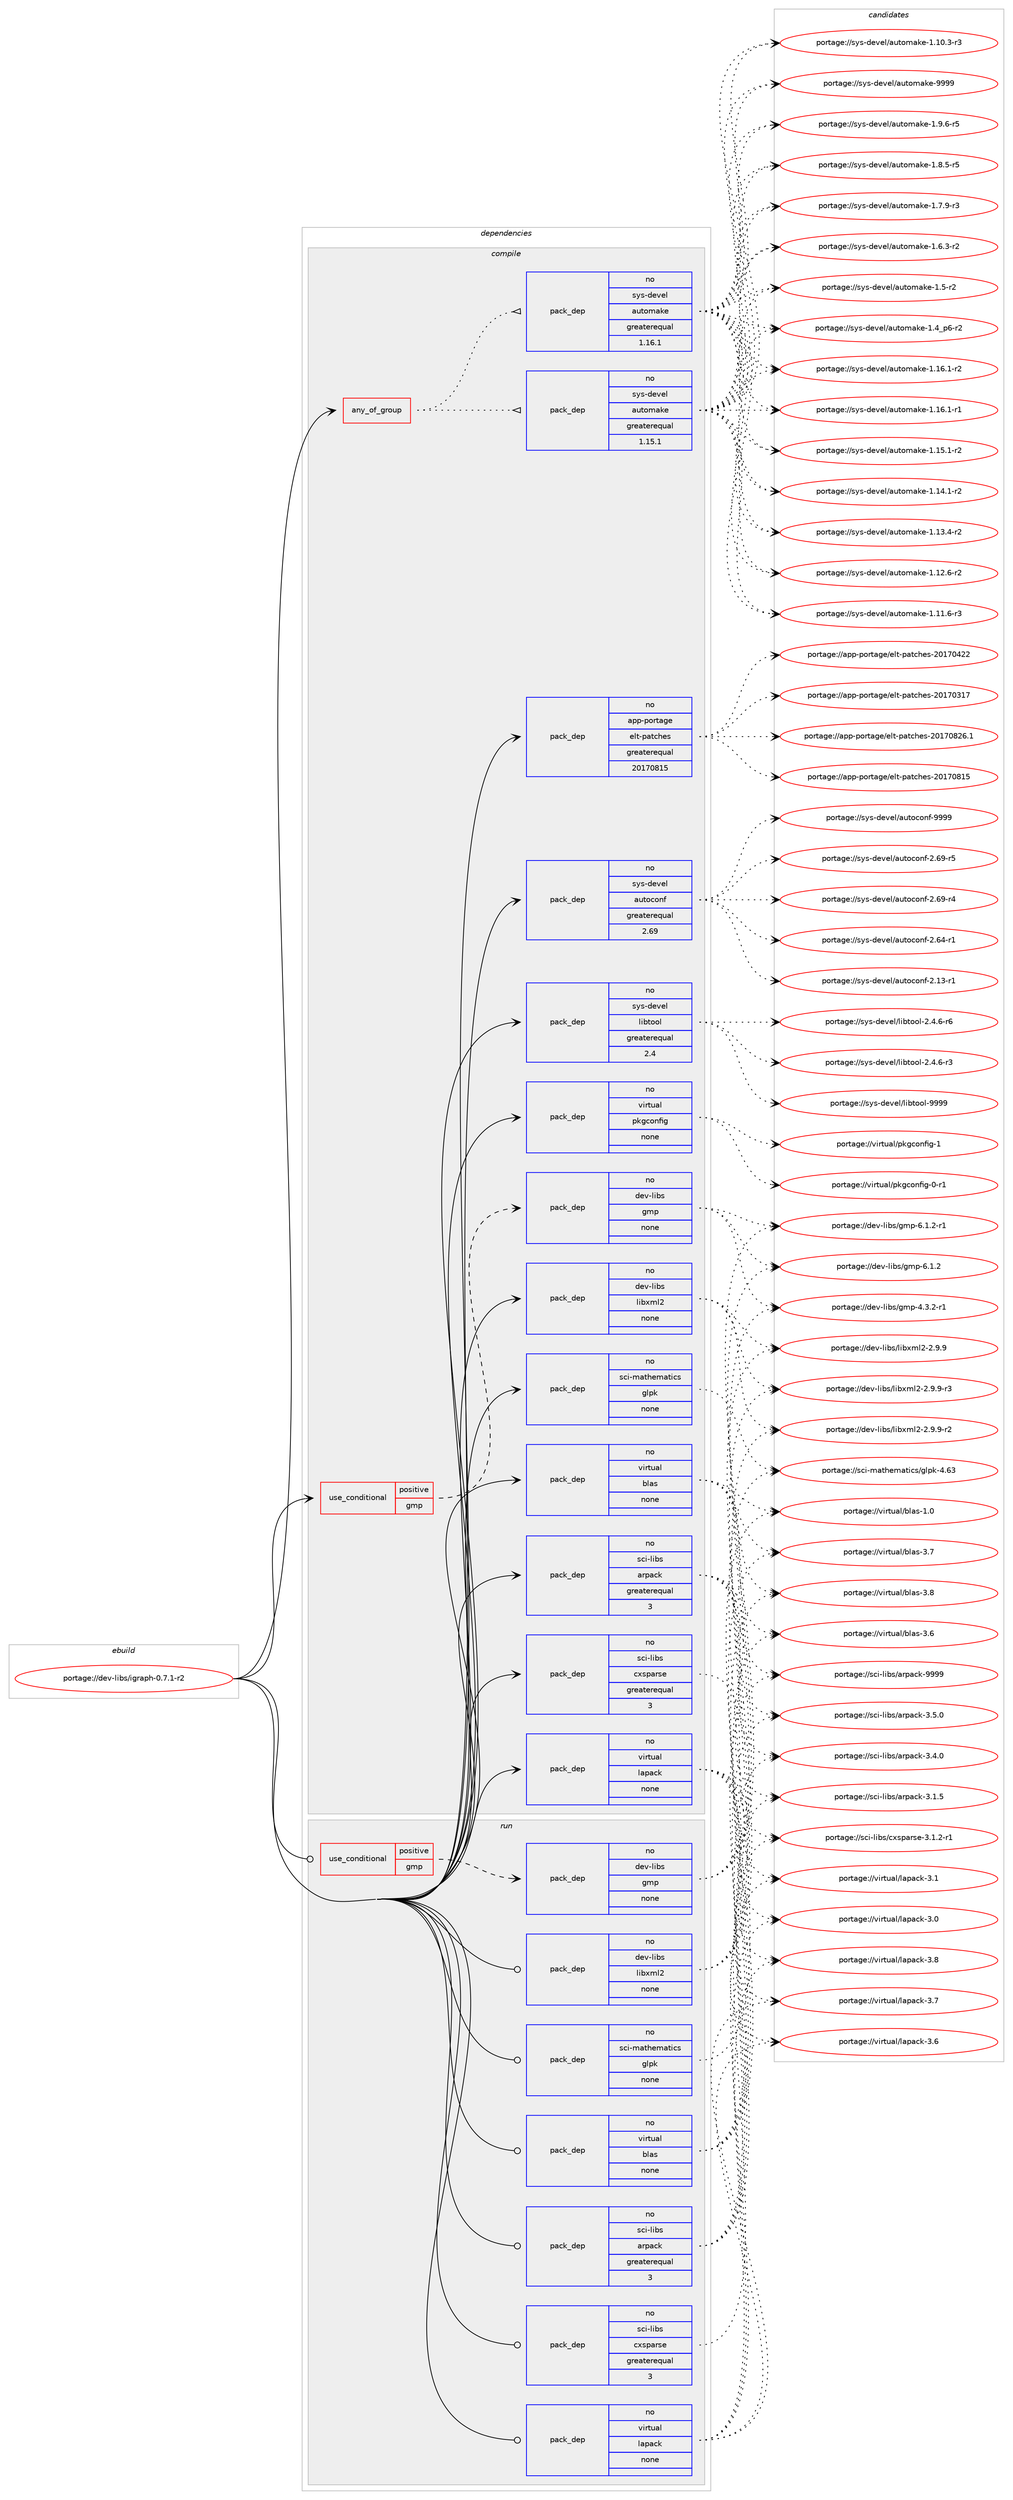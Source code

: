 digraph prolog {

# *************
# Graph options
# *************

newrank=true;
concentrate=true;
compound=true;
graph [rankdir=LR,fontname=Helvetica,fontsize=10,ranksep=1.5];#, ranksep=2.5, nodesep=0.2];
edge  [arrowhead=vee];
node  [fontname=Helvetica,fontsize=10];

# **********
# The ebuild
# **********

subgraph cluster_leftcol {
color=gray;
label=<<i>ebuild</i>>;
id [label="portage://dev-libs/igraph-0.7.1-r2", color=red, width=4, href="../dev-libs/igraph-0.7.1-r2.svg"];
}

# ****************
# The dependencies
# ****************

subgraph cluster_midcol {
color=gray;
label=<<i>dependencies</i>>;
subgraph cluster_compile {
fillcolor="#eeeeee";
style=filled;
label=<<i>compile</i>>;
subgraph any5097 {
dependency514103 [label=<<TABLE BORDER="0" CELLBORDER="1" CELLSPACING="0" CELLPADDING="4"><TR><TD CELLPADDING="10">any_of_group</TD></TR></TABLE>>, shape=none, color=red];subgraph pack383122 {
dependency514104 [label=<<TABLE BORDER="0" CELLBORDER="1" CELLSPACING="0" CELLPADDING="4" WIDTH="220"><TR><TD ROWSPAN="6" CELLPADDING="30">pack_dep</TD></TR><TR><TD WIDTH="110">no</TD></TR><TR><TD>sys-devel</TD></TR><TR><TD>automake</TD></TR><TR><TD>greaterequal</TD></TR><TR><TD>1.16.1</TD></TR></TABLE>>, shape=none, color=blue];
}
dependency514103:e -> dependency514104:w [weight=20,style="dotted",arrowhead="oinv"];
subgraph pack383123 {
dependency514105 [label=<<TABLE BORDER="0" CELLBORDER="1" CELLSPACING="0" CELLPADDING="4" WIDTH="220"><TR><TD ROWSPAN="6" CELLPADDING="30">pack_dep</TD></TR><TR><TD WIDTH="110">no</TD></TR><TR><TD>sys-devel</TD></TR><TR><TD>automake</TD></TR><TR><TD>greaterequal</TD></TR><TR><TD>1.15.1</TD></TR></TABLE>>, shape=none, color=blue];
}
dependency514103:e -> dependency514105:w [weight=20,style="dotted",arrowhead="oinv"];
}
id:e -> dependency514103:w [weight=20,style="solid",arrowhead="vee"];
subgraph cond125649 {
dependency514106 [label=<<TABLE BORDER="0" CELLBORDER="1" CELLSPACING="0" CELLPADDING="4"><TR><TD ROWSPAN="3" CELLPADDING="10">use_conditional</TD></TR><TR><TD>positive</TD></TR><TR><TD>gmp</TD></TR></TABLE>>, shape=none, color=red];
subgraph pack383124 {
dependency514107 [label=<<TABLE BORDER="0" CELLBORDER="1" CELLSPACING="0" CELLPADDING="4" WIDTH="220"><TR><TD ROWSPAN="6" CELLPADDING="30">pack_dep</TD></TR><TR><TD WIDTH="110">no</TD></TR><TR><TD>dev-libs</TD></TR><TR><TD>gmp</TD></TR><TR><TD>none</TD></TR><TR><TD></TD></TR></TABLE>>, shape=none, color=blue];
}
dependency514106:e -> dependency514107:w [weight=20,style="dashed",arrowhead="vee"];
}
id:e -> dependency514106:w [weight=20,style="solid",arrowhead="vee"];
subgraph pack383125 {
dependency514108 [label=<<TABLE BORDER="0" CELLBORDER="1" CELLSPACING="0" CELLPADDING="4" WIDTH="220"><TR><TD ROWSPAN="6" CELLPADDING="30">pack_dep</TD></TR><TR><TD WIDTH="110">no</TD></TR><TR><TD>app-portage</TD></TR><TR><TD>elt-patches</TD></TR><TR><TD>greaterequal</TD></TR><TR><TD>20170815</TD></TR></TABLE>>, shape=none, color=blue];
}
id:e -> dependency514108:w [weight=20,style="solid",arrowhead="vee"];
subgraph pack383126 {
dependency514109 [label=<<TABLE BORDER="0" CELLBORDER="1" CELLSPACING="0" CELLPADDING="4" WIDTH="220"><TR><TD ROWSPAN="6" CELLPADDING="30">pack_dep</TD></TR><TR><TD WIDTH="110">no</TD></TR><TR><TD>dev-libs</TD></TR><TR><TD>libxml2</TD></TR><TR><TD>none</TD></TR><TR><TD></TD></TR></TABLE>>, shape=none, color=blue];
}
id:e -> dependency514109:w [weight=20,style="solid",arrowhead="vee"];
subgraph pack383127 {
dependency514110 [label=<<TABLE BORDER="0" CELLBORDER="1" CELLSPACING="0" CELLPADDING="4" WIDTH="220"><TR><TD ROWSPAN="6" CELLPADDING="30">pack_dep</TD></TR><TR><TD WIDTH="110">no</TD></TR><TR><TD>sci-libs</TD></TR><TR><TD>arpack</TD></TR><TR><TD>greaterequal</TD></TR><TR><TD>3</TD></TR></TABLE>>, shape=none, color=blue];
}
id:e -> dependency514110:w [weight=20,style="solid",arrowhead="vee"];
subgraph pack383128 {
dependency514111 [label=<<TABLE BORDER="0" CELLBORDER="1" CELLSPACING="0" CELLPADDING="4" WIDTH="220"><TR><TD ROWSPAN="6" CELLPADDING="30">pack_dep</TD></TR><TR><TD WIDTH="110">no</TD></TR><TR><TD>sci-libs</TD></TR><TR><TD>cxsparse</TD></TR><TR><TD>greaterequal</TD></TR><TR><TD>3</TD></TR></TABLE>>, shape=none, color=blue];
}
id:e -> dependency514111:w [weight=20,style="solid",arrowhead="vee"];
subgraph pack383129 {
dependency514112 [label=<<TABLE BORDER="0" CELLBORDER="1" CELLSPACING="0" CELLPADDING="4" WIDTH="220"><TR><TD ROWSPAN="6" CELLPADDING="30">pack_dep</TD></TR><TR><TD WIDTH="110">no</TD></TR><TR><TD>sci-mathematics</TD></TR><TR><TD>glpk</TD></TR><TR><TD>none</TD></TR><TR><TD></TD></TR></TABLE>>, shape=none, color=blue];
}
id:e -> dependency514112:w [weight=20,style="solid",arrowhead="vee"];
subgraph pack383130 {
dependency514113 [label=<<TABLE BORDER="0" CELLBORDER="1" CELLSPACING="0" CELLPADDING="4" WIDTH="220"><TR><TD ROWSPAN="6" CELLPADDING="30">pack_dep</TD></TR><TR><TD WIDTH="110">no</TD></TR><TR><TD>sys-devel</TD></TR><TR><TD>autoconf</TD></TR><TR><TD>greaterequal</TD></TR><TR><TD>2.69</TD></TR></TABLE>>, shape=none, color=blue];
}
id:e -> dependency514113:w [weight=20,style="solid",arrowhead="vee"];
subgraph pack383131 {
dependency514114 [label=<<TABLE BORDER="0" CELLBORDER="1" CELLSPACING="0" CELLPADDING="4" WIDTH="220"><TR><TD ROWSPAN="6" CELLPADDING="30">pack_dep</TD></TR><TR><TD WIDTH="110">no</TD></TR><TR><TD>sys-devel</TD></TR><TR><TD>libtool</TD></TR><TR><TD>greaterequal</TD></TR><TR><TD>2.4</TD></TR></TABLE>>, shape=none, color=blue];
}
id:e -> dependency514114:w [weight=20,style="solid",arrowhead="vee"];
subgraph pack383132 {
dependency514115 [label=<<TABLE BORDER="0" CELLBORDER="1" CELLSPACING="0" CELLPADDING="4" WIDTH="220"><TR><TD ROWSPAN="6" CELLPADDING="30">pack_dep</TD></TR><TR><TD WIDTH="110">no</TD></TR><TR><TD>virtual</TD></TR><TR><TD>blas</TD></TR><TR><TD>none</TD></TR><TR><TD></TD></TR></TABLE>>, shape=none, color=blue];
}
id:e -> dependency514115:w [weight=20,style="solid",arrowhead="vee"];
subgraph pack383133 {
dependency514116 [label=<<TABLE BORDER="0" CELLBORDER="1" CELLSPACING="0" CELLPADDING="4" WIDTH="220"><TR><TD ROWSPAN="6" CELLPADDING="30">pack_dep</TD></TR><TR><TD WIDTH="110">no</TD></TR><TR><TD>virtual</TD></TR><TR><TD>lapack</TD></TR><TR><TD>none</TD></TR><TR><TD></TD></TR></TABLE>>, shape=none, color=blue];
}
id:e -> dependency514116:w [weight=20,style="solid",arrowhead="vee"];
subgraph pack383134 {
dependency514117 [label=<<TABLE BORDER="0" CELLBORDER="1" CELLSPACING="0" CELLPADDING="4" WIDTH="220"><TR><TD ROWSPAN="6" CELLPADDING="30">pack_dep</TD></TR><TR><TD WIDTH="110">no</TD></TR><TR><TD>virtual</TD></TR><TR><TD>pkgconfig</TD></TR><TR><TD>none</TD></TR><TR><TD></TD></TR></TABLE>>, shape=none, color=blue];
}
id:e -> dependency514117:w [weight=20,style="solid",arrowhead="vee"];
}
subgraph cluster_compileandrun {
fillcolor="#eeeeee";
style=filled;
label=<<i>compile and run</i>>;
}
subgraph cluster_run {
fillcolor="#eeeeee";
style=filled;
label=<<i>run</i>>;
subgraph cond125650 {
dependency514118 [label=<<TABLE BORDER="0" CELLBORDER="1" CELLSPACING="0" CELLPADDING="4"><TR><TD ROWSPAN="3" CELLPADDING="10">use_conditional</TD></TR><TR><TD>positive</TD></TR><TR><TD>gmp</TD></TR></TABLE>>, shape=none, color=red];
subgraph pack383135 {
dependency514119 [label=<<TABLE BORDER="0" CELLBORDER="1" CELLSPACING="0" CELLPADDING="4" WIDTH="220"><TR><TD ROWSPAN="6" CELLPADDING="30">pack_dep</TD></TR><TR><TD WIDTH="110">no</TD></TR><TR><TD>dev-libs</TD></TR><TR><TD>gmp</TD></TR><TR><TD>none</TD></TR><TR><TD></TD></TR></TABLE>>, shape=none, color=blue];
}
dependency514118:e -> dependency514119:w [weight=20,style="dashed",arrowhead="vee"];
}
id:e -> dependency514118:w [weight=20,style="solid",arrowhead="odot"];
subgraph pack383136 {
dependency514120 [label=<<TABLE BORDER="0" CELLBORDER="1" CELLSPACING="0" CELLPADDING="4" WIDTH="220"><TR><TD ROWSPAN="6" CELLPADDING="30">pack_dep</TD></TR><TR><TD WIDTH="110">no</TD></TR><TR><TD>dev-libs</TD></TR><TR><TD>libxml2</TD></TR><TR><TD>none</TD></TR><TR><TD></TD></TR></TABLE>>, shape=none, color=blue];
}
id:e -> dependency514120:w [weight=20,style="solid",arrowhead="odot"];
subgraph pack383137 {
dependency514121 [label=<<TABLE BORDER="0" CELLBORDER="1" CELLSPACING="0" CELLPADDING="4" WIDTH="220"><TR><TD ROWSPAN="6" CELLPADDING="30">pack_dep</TD></TR><TR><TD WIDTH="110">no</TD></TR><TR><TD>sci-libs</TD></TR><TR><TD>arpack</TD></TR><TR><TD>greaterequal</TD></TR><TR><TD>3</TD></TR></TABLE>>, shape=none, color=blue];
}
id:e -> dependency514121:w [weight=20,style="solid",arrowhead="odot"];
subgraph pack383138 {
dependency514122 [label=<<TABLE BORDER="0" CELLBORDER="1" CELLSPACING="0" CELLPADDING="4" WIDTH="220"><TR><TD ROWSPAN="6" CELLPADDING="30">pack_dep</TD></TR><TR><TD WIDTH="110">no</TD></TR><TR><TD>sci-libs</TD></TR><TR><TD>cxsparse</TD></TR><TR><TD>greaterequal</TD></TR><TR><TD>3</TD></TR></TABLE>>, shape=none, color=blue];
}
id:e -> dependency514122:w [weight=20,style="solid",arrowhead="odot"];
subgraph pack383139 {
dependency514123 [label=<<TABLE BORDER="0" CELLBORDER="1" CELLSPACING="0" CELLPADDING="4" WIDTH="220"><TR><TD ROWSPAN="6" CELLPADDING="30">pack_dep</TD></TR><TR><TD WIDTH="110">no</TD></TR><TR><TD>sci-mathematics</TD></TR><TR><TD>glpk</TD></TR><TR><TD>none</TD></TR><TR><TD></TD></TR></TABLE>>, shape=none, color=blue];
}
id:e -> dependency514123:w [weight=20,style="solid",arrowhead="odot"];
subgraph pack383140 {
dependency514124 [label=<<TABLE BORDER="0" CELLBORDER="1" CELLSPACING="0" CELLPADDING="4" WIDTH="220"><TR><TD ROWSPAN="6" CELLPADDING="30">pack_dep</TD></TR><TR><TD WIDTH="110">no</TD></TR><TR><TD>virtual</TD></TR><TR><TD>blas</TD></TR><TR><TD>none</TD></TR><TR><TD></TD></TR></TABLE>>, shape=none, color=blue];
}
id:e -> dependency514124:w [weight=20,style="solid",arrowhead="odot"];
subgraph pack383141 {
dependency514125 [label=<<TABLE BORDER="0" CELLBORDER="1" CELLSPACING="0" CELLPADDING="4" WIDTH="220"><TR><TD ROWSPAN="6" CELLPADDING="30">pack_dep</TD></TR><TR><TD WIDTH="110">no</TD></TR><TR><TD>virtual</TD></TR><TR><TD>lapack</TD></TR><TR><TD>none</TD></TR><TR><TD></TD></TR></TABLE>>, shape=none, color=blue];
}
id:e -> dependency514125:w [weight=20,style="solid",arrowhead="odot"];
}
}

# **************
# The candidates
# **************

subgraph cluster_choices {
rank=same;
color=gray;
label=<<i>candidates</i>>;

subgraph choice383122 {
color=black;
nodesep=1;
choice115121115451001011181011084797117116111109971071014557575757 [label="portage://sys-devel/automake-9999", color=red, width=4,href="../sys-devel/automake-9999.svg"];
choice115121115451001011181011084797117116111109971071014549465746544511453 [label="portage://sys-devel/automake-1.9.6-r5", color=red, width=4,href="../sys-devel/automake-1.9.6-r5.svg"];
choice115121115451001011181011084797117116111109971071014549465646534511453 [label="portage://sys-devel/automake-1.8.5-r5", color=red, width=4,href="../sys-devel/automake-1.8.5-r5.svg"];
choice115121115451001011181011084797117116111109971071014549465546574511451 [label="portage://sys-devel/automake-1.7.9-r3", color=red, width=4,href="../sys-devel/automake-1.7.9-r3.svg"];
choice115121115451001011181011084797117116111109971071014549465446514511450 [label="portage://sys-devel/automake-1.6.3-r2", color=red, width=4,href="../sys-devel/automake-1.6.3-r2.svg"];
choice11512111545100101118101108479711711611110997107101454946534511450 [label="portage://sys-devel/automake-1.5-r2", color=red, width=4,href="../sys-devel/automake-1.5-r2.svg"];
choice115121115451001011181011084797117116111109971071014549465295112544511450 [label="portage://sys-devel/automake-1.4_p6-r2", color=red, width=4,href="../sys-devel/automake-1.4_p6-r2.svg"];
choice11512111545100101118101108479711711611110997107101454946495446494511450 [label="portage://sys-devel/automake-1.16.1-r2", color=red, width=4,href="../sys-devel/automake-1.16.1-r2.svg"];
choice11512111545100101118101108479711711611110997107101454946495446494511449 [label="portage://sys-devel/automake-1.16.1-r1", color=red, width=4,href="../sys-devel/automake-1.16.1-r1.svg"];
choice11512111545100101118101108479711711611110997107101454946495346494511450 [label="portage://sys-devel/automake-1.15.1-r2", color=red, width=4,href="../sys-devel/automake-1.15.1-r2.svg"];
choice11512111545100101118101108479711711611110997107101454946495246494511450 [label="portage://sys-devel/automake-1.14.1-r2", color=red, width=4,href="../sys-devel/automake-1.14.1-r2.svg"];
choice11512111545100101118101108479711711611110997107101454946495146524511450 [label="portage://sys-devel/automake-1.13.4-r2", color=red, width=4,href="../sys-devel/automake-1.13.4-r2.svg"];
choice11512111545100101118101108479711711611110997107101454946495046544511450 [label="portage://sys-devel/automake-1.12.6-r2", color=red, width=4,href="../sys-devel/automake-1.12.6-r2.svg"];
choice11512111545100101118101108479711711611110997107101454946494946544511451 [label="portage://sys-devel/automake-1.11.6-r3", color=red, width=4,href="../sys-devel/automake-1.11.6-r3.svg"];
choice11512111545100101118101108479711711611110997107101454946494846514511451 [label="portage://sys-devel/automake-1.10.3-r3", color=red, width=4,href="../sys-devel/automake-1.10.3-r3.svg"];
dependency514104:e -> choice115121115451001011181011084797117116111109971071014557575757:w [style=dotted,weight="100"];
dependency514104:e -> choice115121115451001011181011084797117116111109971071014549465746544511453:w [style=dotted,weight="100"];
dependency514104:e -> choice115121115451001011181011084797117116111109971071014549465646534511453:w [style=dotted,weight="100"];
dependency514104:e -> choice115121115451001011181011084797117116111109971071014549465546574511451:w [style=dotted,weight="100"];
dependency514104:e -> choice115121115451001011181011084797117116111109971071014549465446514511450:w [style=dotted,weight="100"];
dependency514104:e -> choice11512111545100101118101108479711711611110997107101454946534511450:w [style=dotted,weight="100"];
dependency514104:e -> choice115121115451001011181011084797117116111109971071014549465295112544511450:w [style=dotted,weight="100"];
dependency514104:e -> choice11512111545100101118101108479711711611110997107101454946495446494511450:w [style=dotted,weight="100"];
dependency514104:e -> choice11512111545100101118101108479711711611110997107101454946495446494511449:w [style=dotted,weight="100"];
dependency514104:e -> choice11512111545100101118101108479711711611110997107101454946495346494511450:w [style=dotted,weight="100"];
dependency514104:e -> choice11512111545100101118101108479711711611110997107101454946495246494511450:w [style=dotted,weight="100"];
dependency514104:e -> choice11512111545100101118101108479711711611110997107101454946495146524511450:w [style=dotted,weight="100"];
dependency514104:e -> choice11512111545100101118101108479711711611110997107101454946495046544511450:w [style=dotted,weight="100"];
dependency514104:e -> choice11512111545100101118101108479711711611110997107101454946494946544511451:w [style=dotted,weight="100"];
dependency514104:e -> choice11512111545100101118101108479711711611110997107101454946494846514511451:w [style=dotted,weight="100"];
}
subgraph choice383123 {
color=black;
nodesep=1;
choice115121115451001011181011084797117116111109971071014557575757 [label="portage://sys-devel/automake-9999", color=red, width=4,href="../sys-devel/automake-9999.svg"];
choice115121115451001011181011084797117116111109971071014549465746544511453 [label="portage://sys-devel/automake-1.9.6-r5", color=red, width=4,href="../sys-devel/automake-1.9.6-r5.svg"];
choice115121115451001011181011084797117116111109971071014549465646534511453 [label="portage://sys-devel/automake-1.8.5-r5", color=red, width=4,href="../sys-devel/automake-1.8.5-r5.svg"];
choice115121115451001011181011084797117116111109971071014549465546574511451 [label="portage://sys-devel/automake-1.7.9-r3", color=red, width=4,href="../sys-devel/automake-1.7.9-r3.svg"];
choice115121115451001011181011084797117116111109971071014549465446514511450 [label="portage://sys-devel/automake-1.6.3-r2", color=red, width=4,href="../sys-devel/automake-1.6.3-r2.svg"];
choice11512111545100101118101108479711711611110997107101454946534511450 [label="portage://sys-devel/automake-1.5-r2", color=red, width=4,href="../sys-devel/automake-1.5-r2.svg"];
choice115121115451001011181011084797117116111109971071014549465295112544511450 [label="portage://sys-devel/automake-1.4_p6-r2", color=red, width=4,href="../sys-devel/automake-1.4_p6-r2.svg"];
choice11512111545100101118101108479711711611110997107101454946495446494511450 [label="portage://sys-devel/automake-1.16.1-r2", color=red, width=4,href="../sys-devel/automake-1.16.1-r2.svg"];
choice11512111545100101118101108479711711611110997107101454946495446494511449 [label="portage://sys-devel/automake-1.16.1-r1", color=red, width=4,href="../sys-devel/automake-1.16.1-r1.svg"];
choice11512111545100101118101108479711711611110997107101454946495346494511450 [label="portage://sys-devel/automake-1.15.1-r2", color=red, width=4,href="../sys-devel/automake-1.15.1-r2.svg"];
choice11512111545100101118101108479711711611110997107101454946495246494511450 [label="portage://sys-devel/automake-1.14.1-r2", color=red, width=4,href="../sys-devel/automake-1.14.1-r2.svg"];
choice11512111545100101118101108479711711611110997107101454946495146524511450 [label="portage://sys-devel/automake-1.13.4-r2", color=red, width=4,href="../sys-devel/automake-1.13.4-r2.svg"];
choice11512111545100101118101108479711711611110997107101454946495046544511450 [label="portage://sys-devel/automake-1.12.6-r2", color=red, width=4,href="../sys-devel/automake-1.12.6-r2.svg"];
choice11512111545100101118101108479711711611110997107101454946494946544511451 [label="portage://sys-devel/automake-1.11.6-r3", color=red, width=4,href="../sys-devel/automake-1.11.6-r3.svg"];
choice11512111545100101118101108479711711611110997107101454946494846514511451 [label="portage://sys-devel/automake-1.10.3-r3", color=red, width=4,href="../sys-devel/automake-1.10.3-r3.svg"];
dependency514105:e -> choice115121115451001011181011084797117116111109971071014557575757:w [style=dotted,weight="100"];
dependency514105:e -> choice115121115451001011181011084797117116111109971071014549465746544511453:w [style=dotted,weight="100"];
dependency514105:e -> choice115121115451001011181011084797117116111109971071014549465646534511453:w [style=dotted,weight="100"];
dependency514105:e -> choice115121115451001011181011084797117116111109971071014549465546574511451:w [style=dotted,weight="100"];
dependency514105:e -> choice115121115451001011181011084797117116111109971071014549465446514511450:w [style=dotted,weight="100"];
dependency514105:e -> choice11512111545100101118101108479711711611110997107101454946534511450:w [style=dotted,weight="100"];
dependency514105:e -> choice115121115451001011181011084797117116111109971071014549465295112544511450:w [style=dotted,weight="100"];
dependency514105:e -> choice11512111545100101118101108479711711611110997107101454946495446494511450:w [style=dotted,weight="100"];
dependency514105:e -> choice11512111545100101118101108479711711611110997107101454946495446494511449:w [style=dotted,weight="100"];
dependency514105:e -> choice11512111545100101118101108479711711611110997107101454946495346494511450:w [style=dotted,weight="100"];
dependency514105:e -> choice11512111545100101118101108479711711611110997107101454946495246494511450:w [style=dotted,weight="100"];
dependency514105:e -> choice11512111545100101118101108479711711611110997107101454946495146524511450:w [style=dotted,weight="100"];
dependency514105:e -> choice11512111545100101118101108479711711611110997107101454946495046544511450:w [style=dotted,weight="100"];
dependency514105:e -> choice11512111545100101118101108479711711611110997107101454946494946544511451:w [style=dotted,weight="100"];
dependency514105:e -> choice11512111545100101118101108479711711611110997107101454946494846514511451:w [style=dotted,weight="100"];
}
subgraph choice383124 {
color=black;
nodesep=1;
choice1001011184510810598115471031091124554464946504511449 [label="portage://dev-libs/gmp-6.1.2-r1", color=red, width=4,href="../dev-libs/gmp-6.1.2-r1.svg"];
choice100101118451081059811547103109112455446494650 [label="portage://dev-libs/gmp-6.1.2", color=red, width=4,href="../dev-libs/gmp-6.1.2.svg"];
choice1001011184510810598115471031091124552465146504511449 [label="portage://dev-libs/gmp-4.3.2-r1", color=red, width=4,href="../dev-libs/gmp-4.3.2-r1.svg"];
dependency514107:e -> choice1001011184510810598115471031091124554464946504511449:w [style=dotted,weight="100"];
dependency514107:e -> choice100101118451081059811547103109112455446494650:w [style=dotted,weight="100"];
dependency514107:e -> choice1001011184510810598115471031091124552465146504511449:w [style=dotted,weight="100"];
}
subgraph choice383125 {
color=black;
nodesep=1;
choice971121124511211111411697103101471011081164511297116991041011154550484955485650544649 [label="portage://app-portage/elt-patches-20170826.1", color=red, width=4,href="../app-portage/elt-patches-20170826.1.svg"];
choice97112112451121111141169710310147101108116451129711699104101115455048495548564953 [label="portage://app-portage/elt-patches-20170815", color=red, width=4,href="../app-portage/elt-patches-20170815.svg"];
choice97112112451121111141169710310147101108116451129711699104101115455048495548525050 [label="portage://app-portage/elt-patches-20170422", color=red, width=4,href="../app-portage/elt-patches-20170422.svg"];
choice97112112451121111141169710310147101108116451129711699104101115455048495548514955 [label="portage://app-portage/elt-patches-20170317", color=red, width=4,href="../app-portage/elt-patches-20170317.svg"];
dependency514108:e -> choice971121124511211111411697103101471011081164511297116991041011154550484955485650544649:w [style=dotted,weight="100"];
dependency514108:e -> choice97112112451121111141169710310147101108116451129711699104101115455048495548564953:w [style=dotted,weight="100"];
dependency514108:e -> choice97112112451121111141169710310147101108116451129711699104101115455048495548525050:w [style=dotted,weight="100"];
dependency514108:e -> choice97112112451121111141169710310147101108116451129711699104101115455048495548514955:w [style=dotted,weight="100"];
}
subgraph choice383126 {
color=black;
nodesep=1;
choice10010111845108105981154710810598120109108504550465746574511451 [label="portage://dev-libs/libxml2-2.9.9-r3", color=red, width=4,href="../dev-libs/libxml2-2.9.9-r3.svg"];
choice10010111845108105981154710810598120109108504550465746574511450 [label="portage://dev-libs/libxml2-2.9.9-r2", color=red, width=4,href="../dev-libs/libxml2-2.9.9-r2.svg"];
choice1001011184510810598115471081059812010910850455046574657 [label="portage://dev-libs/libxml2-2.9.9", color=red, width=4,href="../dev-libs/libxml2-2.9.9.svg"];
dependency514109:e -> choice10010111845108105981154710810598120109108504550465746574511451:w [style=dotted,weight="100"];
dependency514109:e -> choice10010111845108105981154710810598120109108504550465746574511450:w [style=dotted,weight="100"];
dependency514109:e -> choice1001011184510810598115471081059812010910850455046574657:w [style=dotted,weight="100"];
}
subgraph choice383127 {
color=black;
nodesep=1;
choice115991054510810598115479711411297991074557575757 [label="portage://sci-libs/arpack-9999", color=red, width=4,href="../sci-libs/arpack-9999.svg"];
choice11599105451081059811547971141129799107455146534648 [label="portage://sci-libs/arpack-3.5.0", color=red, width=4,href="../sci-libs/arpack-3.5.0.svg"];
choice11599105451081059811547971141129799107455146524648 [label="portage://sci-libs/arpack-3.4.0", color=red, width=4,href="../sci-libs/arpack-3.4.0.svg"];
choice11599105451081059811547971141129799107455146494653 [label="portage://sci-libs/arpack-3.1.5", color=red, width=4,href="../sci-libs/arpack-3.1.5.svg"];
dependency514110:e -> choice115991054510810598115479711411297991074557575757:w [style=dotted,weight="100"];
dependency514110:e -> choice11599105451081059811547971141129799107455146534648:w [style=dotted,weight="100"];
dependency514110:e -> choice11599105451081059811547971141129799107455146524648:w [style=dotted,weight="100"];
dependency514110:e -> choice11599105451081059811547971141129799107455146494653:w [style=dotted,weight="100"];
}
subgraph choice383128 {
color=black;
nodesep=1;
choice1159910545108105981154799120115112971141151014551464946504511449 [label="portage://sci-libs/cxsparse-3.1.2-r1", color=red, width=4,href="../sci-libs/cxsparse-3.1.2-r1.svg"];
dependency514111:e -> choice1159910545108105981154799120115112971141151014551464946504511449:w [style=dotted,weight="100"];
}
subgraph choice383129 {
color=black;
nodesep=1;
choice1159910545109971161041011099711610599115471031081121074552465451 [label="portage://sci-mathematics/glpk-4.63", color=red, width=4,href="../sci-mathematics/glpk-4.63.svg"];
dependency514112:e -> choice1159910545109971161041011099711610599115471031081121074552465451:w [style=dotted,weight="100"];
}
subgraph choice383130 {
color=black;
nodesep=1;
choice115121115451001011181011084797117116111991111101024557575757 [label="portage://sys-devel/autoconf-9999", color=red, width=4,href="../sys-devel/autoconf-9999.svg"];
choice1151211154510010111810110847971171161119911111010245504654574511453 [label="portage://sys-devel/autoconf-2.69-r5", color=red, width=4,href="../sys-devel/autoconf-2.69-r5.svg"];
choice1151211154510010111810110847971171161119911111010245504654574511452 [label="portage://sys-devel/autoconf-2.69-r4", color=red, width=4,href="../sys-devel/autoconf-2.69-r4.svg"];
choice1151211154510010111810110847971171161119911111010245504654524511449 [label="portage://sys-devel/autoconf-2.64-r1", color=red, width=4,href="../sys-devel/autoconf-2.64-r1.svg"];
choice1151211154510010111810110847971171161119911111010245504649514511449 [label="portage://sys-devel/autoconf-2.13-r1", color=red, width=4,href="../sys-devel/autoconf-2.13-r1.svg"];
dependency514113:e -> choice115121115451001011181011084797117116111991111101024557575757:w [style=dotted,weight="100"];
dependency514113:e -> choice1151211154510010111810110847971171161119911111010245504654574511453:w [style=dotted,weight="100"];
dependency514113:e -> choice1151211154510010111810110847971171161119911111010245504654574511452:w [style=dotted,weight="100"];
dependency514113:e -> choice1151211154510010111810110847971171161119911111010245504654524511449:w [style=dotted,weight="100"];
dependency514113:e -> choice1151211154510010111810110847971171161119911111010245504649514511449:w [style=dotted,weight="100"];
}
subgraph choice383131 {
color=black;
nodesep=1;
choice1151211154510010111810110847108105981161111111084557575757 [label="portage://sys-devel/libtool-9999", color=red, width=4,href="../sys-devel/libtool-9999.svg"];
choice1151211154510010111810110847108105981161111111084550465246544511454 [label="portage://sys-devel/libtool-2.4.6-r6", color=red, width=4,href="../sys-devel/libtool-2.4.6-r6.svg"];
choice1151211154510010111810110847108105981161111111084550465246544511451 [label="portage://sys-devel/libtool-2.4.6-r3", color=red, width=4,href="../sys-devel/libtool-2.4.6-r3.svg"];
dependency514114:e -> choice1151211154510010111810110847108105981161111111084557575757:w [style=dotted,weight="100"];
dependency514114:e -> choice1151211154510010111810110847108105981161111111084550465246544511454:w [style=dotted,weight="100"];
dependency514114:e -> choice1151211154510010111810110847108105981161111111084550465246544511451:w [style=dotted,weight="100"];
}
subgraph choice383132 {
color=black;
nodesep=1;
choice1181051141161179710847981089711545514656 [label="portage://virtual/blas-3.8", color=red, width=4,href="../virtual/blas-3.8.svg"];
choice1181051141161179710847981089711545514655 [label="portage://virtual/blas-3.7", color=red, width=4,href="../virtual/blas-3.7.svg"];
choice1181051141161179710847981089711545514654 [label="portage://virtual/blas-3.6", color=red, width=4,href="../virtual/blas-3.6.svg"];
choice1181051141161179710847981089711545494648 [label="portage://virtual/blas-1.0", color=red, width=4,href="../virtual/blas-1.0.svg"];
dependency514115:e -> choice1181051141161179710847981089711545514656:w [style=dotted,weight="100"];
dependency514115:e -> choice1181051141161179710847981089711545514655:w [style=dotted,weight="100"];
dependency514115:e -> choice1181051141161179710847981089711545514654:w [style=dotted,weight="100"];
dependency514115:e -> choice1181051141161179710847981089711545494648:w [style=dotted,weight="100"];
}
subgraph choice383133 {
color=black;
nodesep=1;
choice118105114116117971084710897112979910745514656 [label="portage://virtual/lapack-3.8", color=red, width=4,href="../virtual/lapack-3.8.svg"];
choice118105114116117971084710897112979910745514655 [label="portage://virtual/lapack-3.7", color=red, width=4,href="../virtual/lapack-3.7.svg"];
choice118105114116117971084710897112979910745514654 [label="portage://virtual/lapack-3.6", color=red, width=4,href="../virtual/lapack-3.6.svg"];
choice118105114116117971084710897112979910745514649 [label="portage://virtual/lapack-3.1", color=red, width=4,href="../virtual/lapack-3.1.svg"];
choice118105114116117971084710897112979910745514648 [label="portage://virtual/lapack-3.0", color=red, width=4,href="../virtual/lapack-3.0.svg"];
dependency514116:e -> choice118105114116117971084710897112979910745514656:w [style=dotted,weight="100"];
dependency514116:e -> choice118105114116117971084710897112979910745514655:w [style=dotted,weight="100"];
dependency514116:e -> choice118105114116117971084710897112979910745514654:w [style=dotted,weight="100"];
dependency514116:e -> choice118105114116117971084710897112979910745514649:w [style=dotted,weight="100"];
dependency514116:e -> choice118105114116117971084710897112979910745514648:w [style=dotted,weight="100"];
}
subgraph choice383134 {
color=black;
nodesep=1;
choice1181051141161179710847112107103991111101021051034549 [label="portage://virtual/pkgconfig-1", color=red, width=4,href="../virtual/pkgconfig-1.svg"];
choice11810511411611797108471121071039911111010210510345484511449 [label="portage://virtual/pkgconfig-0-r1", color=red, width=4,href="../virtual/pkgconfig-0-r1.svg"];
dependency514117:e -> choice1181051141161179710847112107103991111101021051034549:w [style=dotted,weight="100"];
dependency514117:e -> choice11810511411611797108471121071039911111010210510345484511449:w [style=dotted,weight="100"];
}
subgraph choice383135 {
color=black;
nodesep=1;
choice1001011184510810598115471031091124554464946504511449 [label="portage://dev-libs/gmp-6.1.2-r1", color=red, width=4,href="../dev-libs/gmp-6.1.2-r1.svg"];
choice100101118451081059811547103109112455446494650 [label="portage://dev-libs/gmp-6.1.2", color=red, width=4,href="../dev-libs/gmp-6.1.2.svg"];
choice1001011184510810598115471031091124552465146504511449 [label="portage://dev-libs/gmp-4.3.2-r1", color=red, width=4,href="../dev-libs/gmp-4.3.2-r1.svg"];
dependency514119:e -> choice1001011184510810598115471031091124554464946504511449:w [style=dotted,weight="100"];
dependency514119:e -> choice100101118451081059811547103109112455446494650:w [style=dotted,weight="100"];
dependency514119:e -> choice1001011184510810598115471031091124552465146504511449:w [style=dotted,weight="100"];
}
subgraph choice383136 {
color=black;
nodesep=1;
choice10010111845108105981154710810598120109108504550465746574511451 [label="portage://dev-libs/libxml2-2.9.9-r3", color=red, width=4,href="../dev-libs/libxml2-2.9.9-r3.svg"];
choice10010111845108105981154710810598120109108504550465746574511450 [label="portage://dev-libs/libxml2-2.9.9-r2", color=red, width=4,href="../dev-libs/libxml2-2.9.9-r2.svg"];
choice1001011184510810598115471081059812010910850455046574657 [label="portage://dev-libs/libxml2-2.9.9", color=red, width=4,href="../dev-libs/libxml2-2.9.9.svg"];
dependency514120:e -> choice10010111845108105981154710810598120109108504550465746574511451:w [style=dotted,weight="100"];
dependency514120:e -> choice10010111845108105981154710810598120109108504550465746574511450:w [style=dotted,weight="100"];
dependency514120:e -> choice1001011184510810598115471081059812010910850455046574657:w [style=dotted,weight="100"];
}
subgraph choice383137 {
color=black;
nodesep=1;
choice115991054510810598115479711411297991074557575757 [label="portage://sci-libs/arpack-9999", color=red, width=4,href="../sci-libs/arpack-9999.svg"];
choice11599105451081059811547971141129799107455146534648 [label="portage://sci-libs/arpack-3.5.0", color=red, width=4,href="../sci-libs/arpack-3.5.0.svg"];
choice11599105451081059811547971141129799107455146524648 [label="portage://sci-libs/arpack-3.4.0", color=red, width=4,href="../sci-libs/arpack-3.4.0.svg"];
choice11599105451081059811547971141129799107455146494653 [label="portage://sci-libs/arpack-3.1.5", color=red, width=4,href="../sci-libs/arpack-3.1.5.svg"];
dependency514121:e -> choice115991054510810598115479711411297991074557575757:w [style=dotted,weight="100"];
dependency514121:e -> choice11599105451081059811547971141129799107455146534648:w [style=dotted,weight="100"];
dependency514121:e -> choice11599105451081059811547971141129799107455146524648:w [style=dotted,weight="100"];
dependency514121:e -> choice11599105451081059811547971141129799107455146494653:w [style=dotted,weight="100"];
}
subgraph choice383138 {
color=black;
nodesep=1;
choice1159910545108105981154799120115112971141151014551464946504511449 [label="portage://sci-libs/cxsparse-3.1.2-r1", color=red, width=4,href="../sci-libs/cxsparse-3.1.2-r1.svg"];
dependency514122:e -> choice1159910545108105981154799120115112971141151014551464946504511449:w [style=dotted,weight="100"];
}
subgraph choice383139 {
color=black;
nodesep=1;
choice1159910545109971161041011099711610599115471031081121074552465451 [label="portage://sci-mathematics/glpk-4.63", color=red, width=4,href="../sci-mathematics/glpk-4.63.svg"];
dependency514123:e -> choice1159910545109971161041011099711610599115471031081121074552465451:w [style=dotted,weight="100"];
}
subgraph choice383140 {
color=black;
nodesep=1;
choice1181051141161179710847981089711545514656 [label="portage://virtual/blas-3.8", color=red, width=4,href="../virtual/blas-3.8.svg"];
choice1181051141161179710847981089711545514655 [label="portage://virtual/blas-3.7", color=red, width=4,href="../virtual/blas-3.7.svg"];
choice1181051141161179710847981089711545514654 [label="portage://virtual/blas-3.6", color=red, width=4,href="../virtual/blas-3.6.svg"];
choice1181051141161179710847981089711545494648 [label="portage://virtual/blas-1.0", color=red, width=4,href="../virtual/blas-1.0.svg"];
dependency514124:e -> choice1181051141161179710847981089711545514656:w [style=dotted,weight="100"];
dependency514124:e -> choice1181051141161179710847981089711545514655:w [style=dotted,weight="100"];
dependency514124:e -> choice1181051141161179710847981089711545514654:w [style=dotted,weight="100"];
dependency514124:e -> choice1181051141161179710847981089711545494648:w [style=dotted,weight="100"];
}
subgraph choice383141 {
color=black;
nodesep=1;
choice118105114116117971084710897112979910745514656 [label="portage://virtual/lapack-3.8", color=red, width=4,href="../virtual/lapack-3.8.svg"];
choice118105114116117971084710897112979910745514655 [label="portage://virtual/lapack-3.7", color=red, width=4,href="../virtual/lapack-3.7.svg"];
choice118105114116117971084710897112979910745514654 [label="portage://virtual/lapack-3.6", color=red, width=4,href="../virtual/lapack-3.6.svg"];
choice118105114116117971084710897112979910745514649 [label="portage://virtual/lapack-3.1", color=red, width=4,href="../virtual/lapack-3.1.svg"];
choice118105114116117971084710897112979910745514648 [label="portage://virtual/lapack-3.0", color=red, width=4,href="../virtual/lapack-3.0.svg"];
dependency514125:e -> choice118105114116117971084710897112979910745514656:w [style=dotted,weight="100"];
dependency514125:e -> choice118105114116117971084710897112979910745514655:w [style=dotted,weight="100"];
dependency514125:e -> choice118105114116117971084710897112979910745514654:w [style=dotted,weight="100"];
dependency514125:e -> choice118105114116117971084710897112979910745514649:w [style=dotted,weight="100"];
dependency514125:e -> choice118105114116117971084710897112979910745514648:w [style=dotted,weight="100"];
}
}

}
